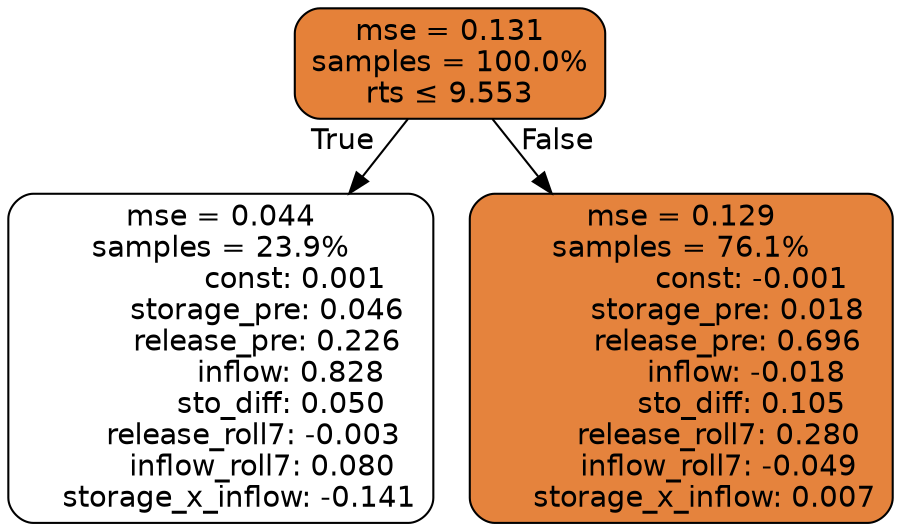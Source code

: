 digraph tree {
bgcolor="transparent"
node [shape=rectangle, style="filled, rounded", color="black", fontname=helvetica] ;
edge [fontname=helvetica] ;
	"0" [label="mse = 0.131
samples = 100.0%
rts &le; 9.553", fillcolor="#e58139"]
	"1" [label="mse = 0.044
samples = 23.9%
                const: 0.001
          storage_pre: 0.046
          release_pre: 0.226
               inflow: 0.828
             sto_diff: 0.050
       release_roll7: -0.003
         inflow_roll7: 0.080
    storage_x_inflow: -0.141", fillcolor="#ffffff"]
	"2" [label="mse = 0.129
samples = 76.1%
               const: -0.001
          storage_pre: 0.018
          release_pre: 0.696
              inflow: -0.018
             sto_diff: 0.105
        release_roll7: 0.280
        inflow_roll7: -0.049
     storage_x_inflow: 0.007", fillcolor="#e5833d"]

	"0" -> "1" [labeldistance=2.5, labelangle=45, headlabel="True"]
	"0" -> "2" [labeldistance=2.5, labelangle=-45, headlabel="False"]
}